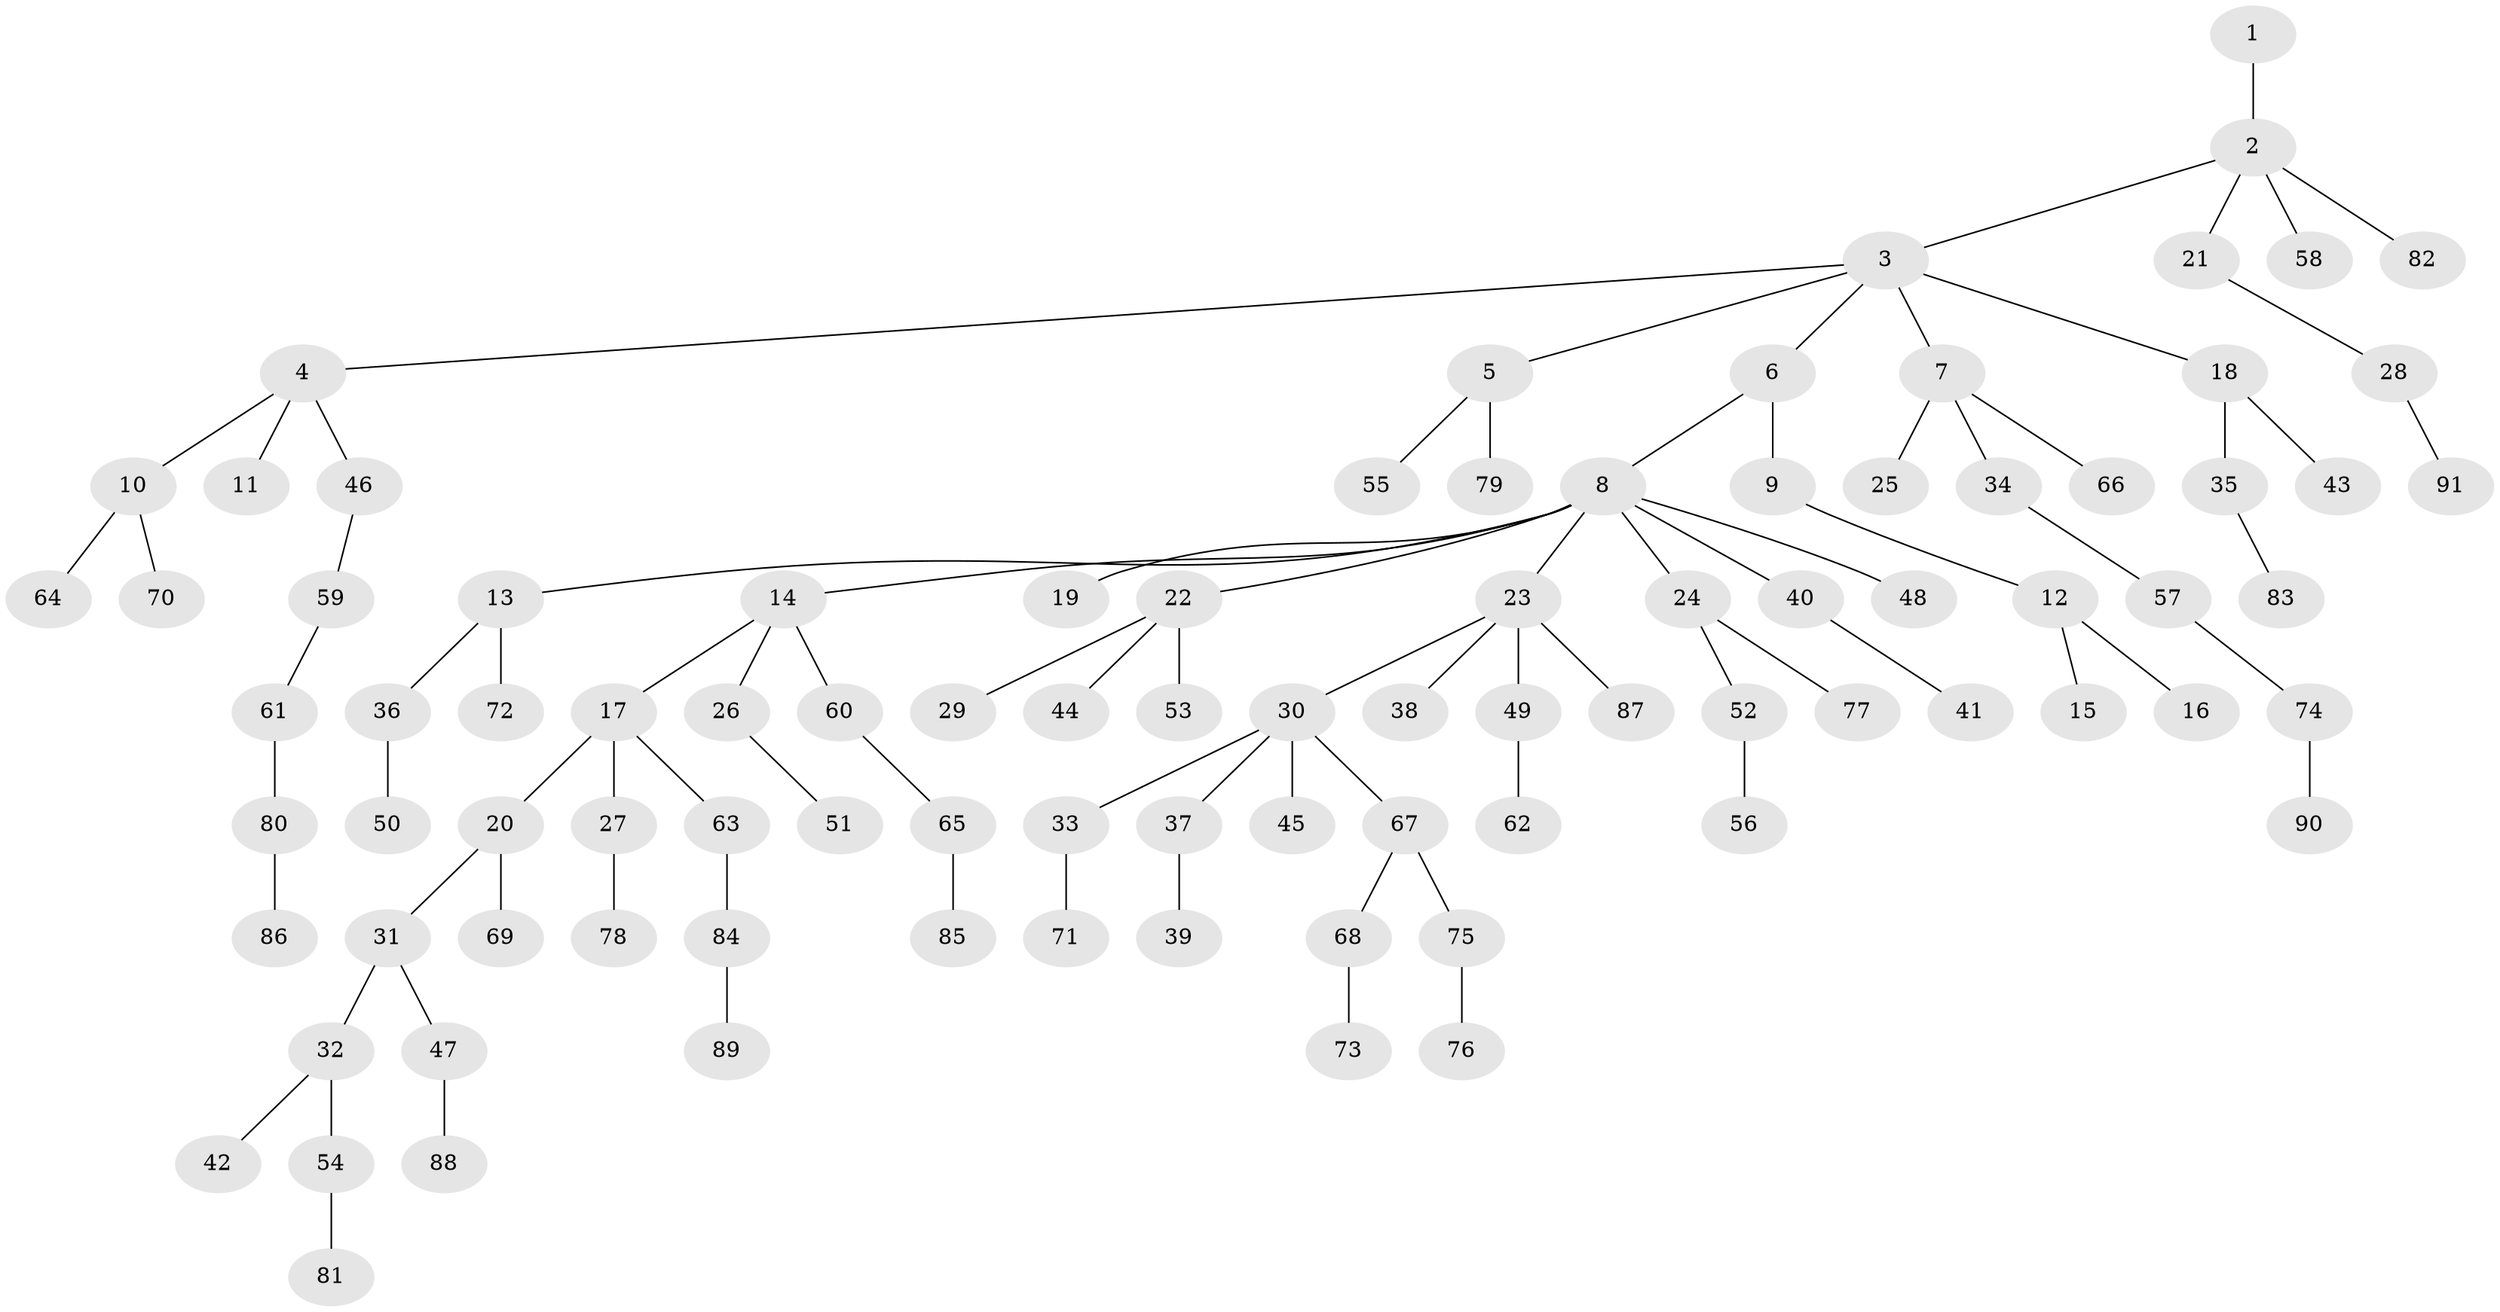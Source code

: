 // Generated by graph-tools (version 1.1) at 2025/50/03/09/25 03:50:17]
// undirected, 91 vertices, 90 edges
graph export_dot {
graph [start="1"]
  node [color=gray90,style=filled];
  1;
  2;
  3;
  4;
  5;
  6;
  7;
  8;
  9;
  10;
  11;
  12;
  13;
  14;
  15;
  16;
  17;
  18;
  19;
  20;
  21;
  22;
  23;
  24;
  25;
  26;
  27;
  28;
  29;
  30;
  31;
  32;
  33;
  34;
  35;
  36;
  37;
  38;
  39;
  40;
  41;
  42;
  43;
  44;
  45;
  46;
  47;
  48;
  49;
  50;
  51;
  52;
  53;
  54;
  55;
  56;
  57;
  58;
  59;
  60;
  61;
  62;
  63;
  64;
  65;
  66;
  67;
  68;
  69;
  70;
  71;
  72;
  73;
  74;
  75;
  76;
  77;
  78;
  79;
  80;
  81;
  82;
  83;
  84;
  85;
  86;
  87;
  88;
  89;
  90;
  91;
  1 -- 2;
  2 -- 3;
  2 -- 21;
  2 -- 58;
  2 -- 82;
  3 -- 4;
  3 -- 5;
  3 -- 6;
  3 -- 7;
  3 -- 18;
  4 -- 10;
  4 -- 11;
  4 -- 46;
  5 -- 55;
  5 -- 79;
  6 -- 8;
  6 -- 9;
  7 -- 25;
  7 -- 34;
  7 -- 66;
  8 -- 13;
  8 -- 14;
  8 -- 19;
  8 -- 22;
  8 -- 23;
  8 -- 24;
  8 -- 40;
  8 -- 48;
  9 -- 12;
  10 -- 64;
  10 -- 70;
  12 -- 15;
  12 -- 16;
  13 -- 36;
  13 -- 72;
  14 -- 17;
  14 -- 26;
  14 -- 60;
  17 -- 20;
  17 -- 27;
  17 -- 63;
  18 -- 35;
  18 -- 43;
  20 -- 31;
  20 -- 69;
  21 -- 28;
  22 -- 29;
  22 -- 44;
  22 -- 53;
  23 -- 30;
  23 -- 38;
  23 -- 49;
  23 -- 87;
  24 -- 52;
  24 -- 77;
  26 -- 51;
  27 -- 78;
  28 -- 91;
  30 -- 33;
  30 -- 37;
  30 -- 45;
  30 -- 67;
  31 -- 32;
  31 -- 47;
  32 -- 42;
  32 -- 54;
  33 -- 71;
  34 -- 57;
  35 -- 83;
  36 -- 50;
  37 -- 39;
  40 -- 41;
  46 -- 59;
  47 -- 88;
  49 -- 62;
  52 -- 56;
  54 -- 81;
  57 -- 74;
  59 -- 61;
  60 -- 65;
  61 -- 80;
  63 -- 84;
  65 -- 85;
  67 -- 68;
  67 -- 75;
  68 -- 73;
  74 -- 90;
  75 -- 76;
  80 -- 86;
  84 -- 89;
}
